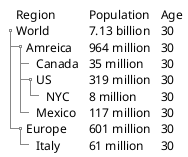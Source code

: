 @startsalt
{
    {T
        +Region     | Population    | Age
        + World     | 7.13 billion  | 30
        ++ Amreica  | 964 million   | 30
        +++ Canada  | 35 million    | 30
        +++ US      | 319 million   | 30
        ++++ NYC    | 8 million     | 30
        +++ Mexico  | 117 million   | 30
        ++ Europe   | 601 million   | 30
        +++ Italy   | 61 million    | 30
    }
}
@endsalt